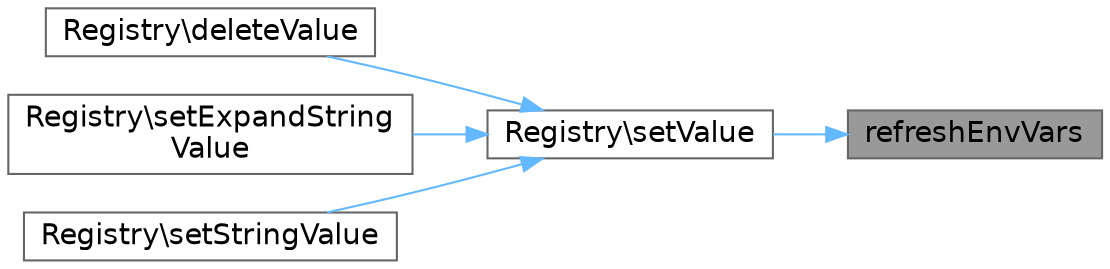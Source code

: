 digraph "refreshEnvVars"
{
 // LATEX_PDF_SIZE
  bgcolor="transparent";
  edge [fontname=Helvetica,fontsize=14,labelfontname=Helvetica,labelfontsize=14];
  node [fontname=Helvetica,fontsize=14,shape=box,height=0.2,width=0.4];
  rankdir="RL";
  Node1 [id="Node000001",label="refreshEnvVars",height=0.2,width=0.4,color="gray40", fillcolor="grey60", style="filled", fontcolor="black",tooltip=" "];
  Node1 -> Node2 [id="edge1_Node000001_Node000002",dir="back",color="steelblue1",style="solid",tooltip=" "];
  Node2 [id="Node000002",label="Registry\\setValue",height=0.2,width=0.4,color="grey40", fillcolor="white", style="filled",URL="$db/d0d/classRegistry.html#a9050261e000314acbf283becdf1a610b",tooltip=" "];
  Node2 -> Node3 [id="edge2_Node000002_Node000003",dir="back",color="steelblue1",style="solid",tooltip=" "];
  Node3 [id="Node000003",label="Registry\\deleteValue",height=0.2,width=0.4,color="grey40", fillcolor="white", style="filled",URL="$db/d0d/classRegistry.html#aee538409bda7bbca009cdb11a81a5226",tooltip=" "];
  Node2 -> Node4 [id="edge3_Node000002_Node000004",dir="back",color="steelblue1",style="solid",tooltip=" "];
  Node4 [id="Node000004",label="Registry\\setExpandString\lValue",height=0.2,width=0.4,color="grey40", fillcolor="white", style="filled",URL="$db/d0d/classRegistry.html#a15980e040d8647f19763e6f68aee07ab",tooltip=" "];
  Node2 -> Node5 [id="edge4_Node000002_Node000005",dir="back",color="steelblue1",style="solid",tooltip=" "];
  Node5 [id="Node000005",label="Registry\\setStringValue",height=0.2,width=0.4,color="grey40", fillcolor="white", style="filled",URL="$db/d0d/classRegistry.html#a90cd9aba35744bcb030db9b77d263d9b",tooltip=" "];
}
